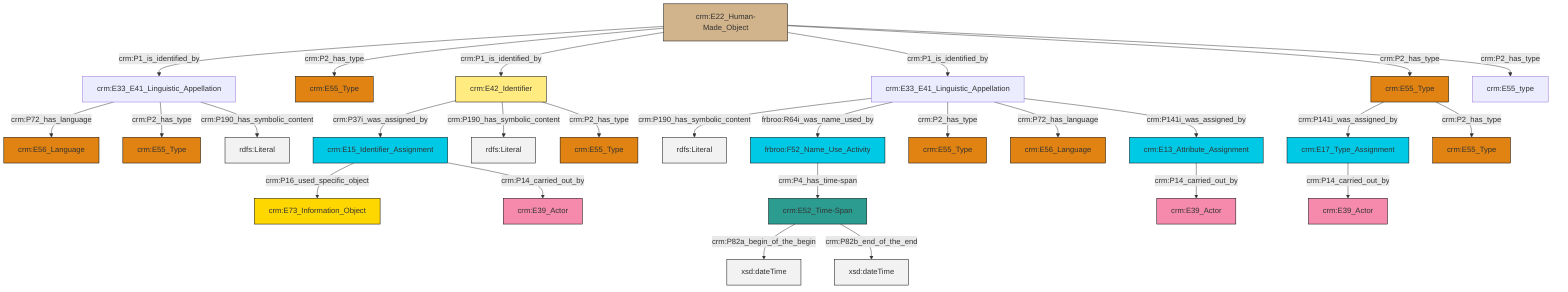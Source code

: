 graph TD
classDef Literal fill:#f2f2f2,stroke:#000000;
classDef CRM_Entity fill:#FFFFFF,stroke:#000000;
classDef Temporal_Entity fill:#00C9E6, stroke:#000000;
classDef Type fill:#E18312, stroke:#000000;
classDef Time-Span fill:#2C9C91, stroke:#000000;
classDef Appellation fill:#FFEB7F, stroke:#000000;
classDef Place fill:#008836, stroke:#000000;
classDef Persistent_Item fill:#B266B2, stroke:#000000;
classDef Conceptual_Object fill:#FFD700, stroke:#000000;
classDef Physical_Thing fill:#D2B48C, stroke:#000000;
classDef Actor fill:#f58aad, stroke:#000000;
classDef PC_Classes fill:#4ce600, stroke:#000000;
classDef Multi fill:#cccccc,stroke:#000000;

2["crm:E33_E41_Linguistic_Appellation"]:::Default -->|crm:P72_has_language| 3["crm:E56_Language"]:::Type
4["crm:E55_Type"]:::Type -->|crm:P141i_was_assigned_by| 5["crm:E17_Type_Assignment"]:::Temporal_Entity
10["crm:E22_Human-Made_Object"]:::Physical_Thing -->|crm:P1_is_identified_by| 2["crm:E33_E41_Linguistic_Appellation"]:::Default
10["crm:E22_Human-Made_Object"]:::Physical_Thing -->|crm:P2_has_type| 0["crm:E55_Type"]:::Type
6["crm:E13_Attribute_Assignment"]:::Temporal_Entity -->|crm:P14_carried_out_by| 13["crm:E39_Actor"]:::Actor
10["crm:E22_Human-Made_Object"]:::Physical_Thing -->|crm:P1_is_identified_by| 17["crm:E42_Identifier"]:::Appellation
19["crm:E33_E41_Linguistic_Appellation"]:::Default -->|crm:P190_has_symbolic_content| 20[rdfs:Literal]:::Literal
17["crm:E42_Identifier"]:::Appellation -->|crm:P37i_was_assigned_by| 22["crm:E15_Identifier_Assignment"]:::Temporal_Entity
2["crm:E33_E41_Linguistic_Appellation"]:::Default -->|crm:P2_has_type| 24["crm:E55_Type"]:::Type
19["crm:E33_E41_Linguistic_Appellation"]:::Default -->|frbroo:R64i_was_name_used_by| 15["frbroo:F52_Name_Use_Activity"]:::Temporal_Entity
10["crm:E22_Human-Made_Object"]:::Physical_Thing -->|crm:P1_is_identified_by| 19["crm:E33_E41_Linguistic_Appellation"]:::Default
29["crm:E52_Time-Span"]:::Time-Span -->|crm:P82a_begin_of_the_begin| 32[xsd:dateTime]:::Literal
15["frbroo:F52_Name_Use_Activity"]:::Temporal_Entity -->|crm:P4_has_time-span| 29["crm:E52_Time-Span"]:::Time-Span
29["crm:E52_Time-Span"]:::Time-Span -->|crm:P82b_end_of_the_end| 34[xsd:dateTime]:::Literal
19["crm:E33_E41_Linguistic_Appellation"]:::Default -->|crm:P2_has_type| 35["crm:E55_Type"]:::Type
5["crm:E17_Type_Assignment"]:::Temporal_Entity -->|crm:P14_carried_out_by| 27["crm:E39_Actor"]:::Actor
10["crm:E22_Human-Made_Object"]:::Physical_Thing -->|crm:P2_has_type| 4["crm:E55_Type"]:::Type
19["crm:E33_E41_Linguistic_Appellation"]:::Default -->|crm:P72_has_language| 39["crm:E56_Language"]:::Type
17["crm:E42_Identifier"]:::Appellation -->|crm:P190_has_symbolic_content| 41[rdfs:Literal]:::Literal
17["crm:E42_Identifier"]:::Appellation -->|crm:P2_has_type| 42["crm:E55_Type"]:::Type
4["crm:E55_Type"]:::Type -->|crm:P2_has_type| 8["crm:E55_Type"]:::Type
19["crm:E33_E41_Linguistic_Appellation"]:::Default -->|crm:P141i_was_assigned_by| 6["crm:E13_Attribute_Assignment"]:::Temporal_Entity
22["crm:E15_Identifier_Assignment"]:::Temporal_Entity -->|crm:P16_used_specific_object| 43["crm:E73_Information_Object"]:::Conceptual_Object
2["crm:E33_E41_Linguistic_Appellation"]:::Default -->|crm:P190_has_symbolic_content| 48[rdfs:Literal]:::Literal
10["crm:E22_Human-Made_Object"]:::Physical_Thing -->|crm:P2_has_type| 37["crm:E55_type"]:::Default
22["crm:E15_Identifier_Assignment"]:::Temporal_Entity -->|crm:P14_carried_out_by| 11["crm:E39_Actor"]:::Actor